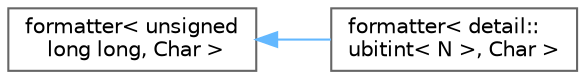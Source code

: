 digraph "类继承关系图"
{
 // LATEX_PDF_SIZE
  bgcolor="transparent";
  edge [fontname=Helvetica,fontsize=10,labelfontname=Helvetica,labelfontsize=10];
  node [fontname=Helvetica,fontsize=10,shape=box,height=0.2,width=0.4];
  rankdir="LR";
  Node0 [id="Node000000",label="formatter\< unsigned\l long long, Char \>",height=0.2,width=0.4,color="grey40", fillcolor="white", style="filled",URL="$structformatter.html",tooltip=" "];
  Node0 -> Node1 [id="edge4960_Node000000_Node000001",dir="back",color="steelblue1",style="solid",tooltip=" "];
  Node1 [id="Node000001",label="formatter\< detail::\lubitint\< N \>, Char \>",height=0.2,width=0.4,color="grey40", fillcolor="white", style="filled",URL="$structformatter_3_01detail_1_1ubitint_3_01_n_01_4_00_01_char_01_4.html",tooltip=" "];
}
